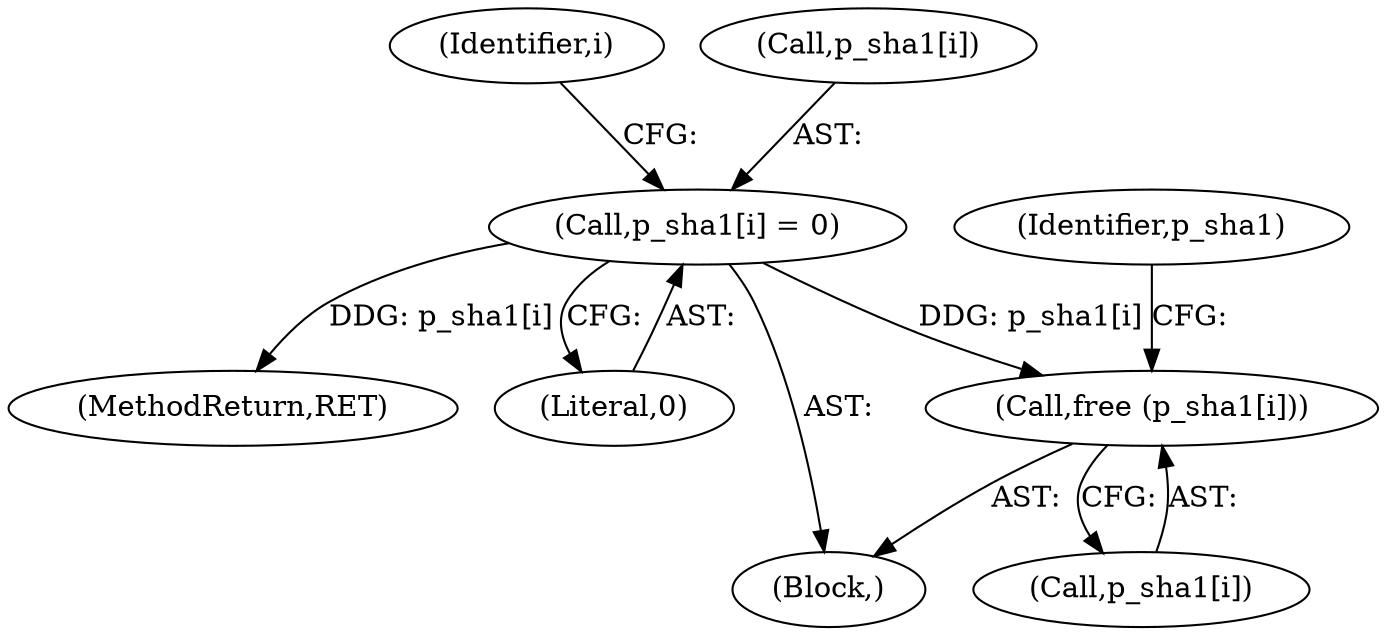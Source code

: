 digraph "0_savannah_17953b5893f7c9835f0dd2a704ba04e0371d2cbd_0@API" {
"1000240" [label="(Call,free (p_sha1[i]))"];
"1000244" [label="(Call,p_sha1[i] = 0)"];
"1000240" [label="(Call,free (p_sha1[i]))"];
"1000246" [label="(Identifier,p_sha1)"];
"1002119" [label="(MethodReturn,RET)"];
"1000244" [label="(Call,p_sha1[i] = 0)"];
"1000248" [label="(Literal,0)"];
"1000239" [label="(Block,)"];
"1000234" [label="(Identifier,i)"];
"1000241" [label="(Call,p_sha1[i])"];
"1000245" [label="(Call,p_sha1[i])"];
"1000240" -> "1000239"  [label="AST: "];
"1000240" -> "1000241"  [label="CFG: "];
"1000241" -> "1000240"  [label="AST: "];
"1000246" -> "1000240"  [label="CFG: "];
"1000244" -> "1000240"  [label="DDG: p_sha1[i]"];
"1000244" -> "1000239"  [label="AST: "];
"1000244" -> "1000248"  [label="CFG: "];
"1000245" -> "1000244"  [label="AST: "];
"1000248" -> "1000244"  [label="AST: "];
"1000234" -> "1000244"  [label="CFG: "];
"1000244" -> "1002119"  [label="DDG: p_sha1[i]"];
}
